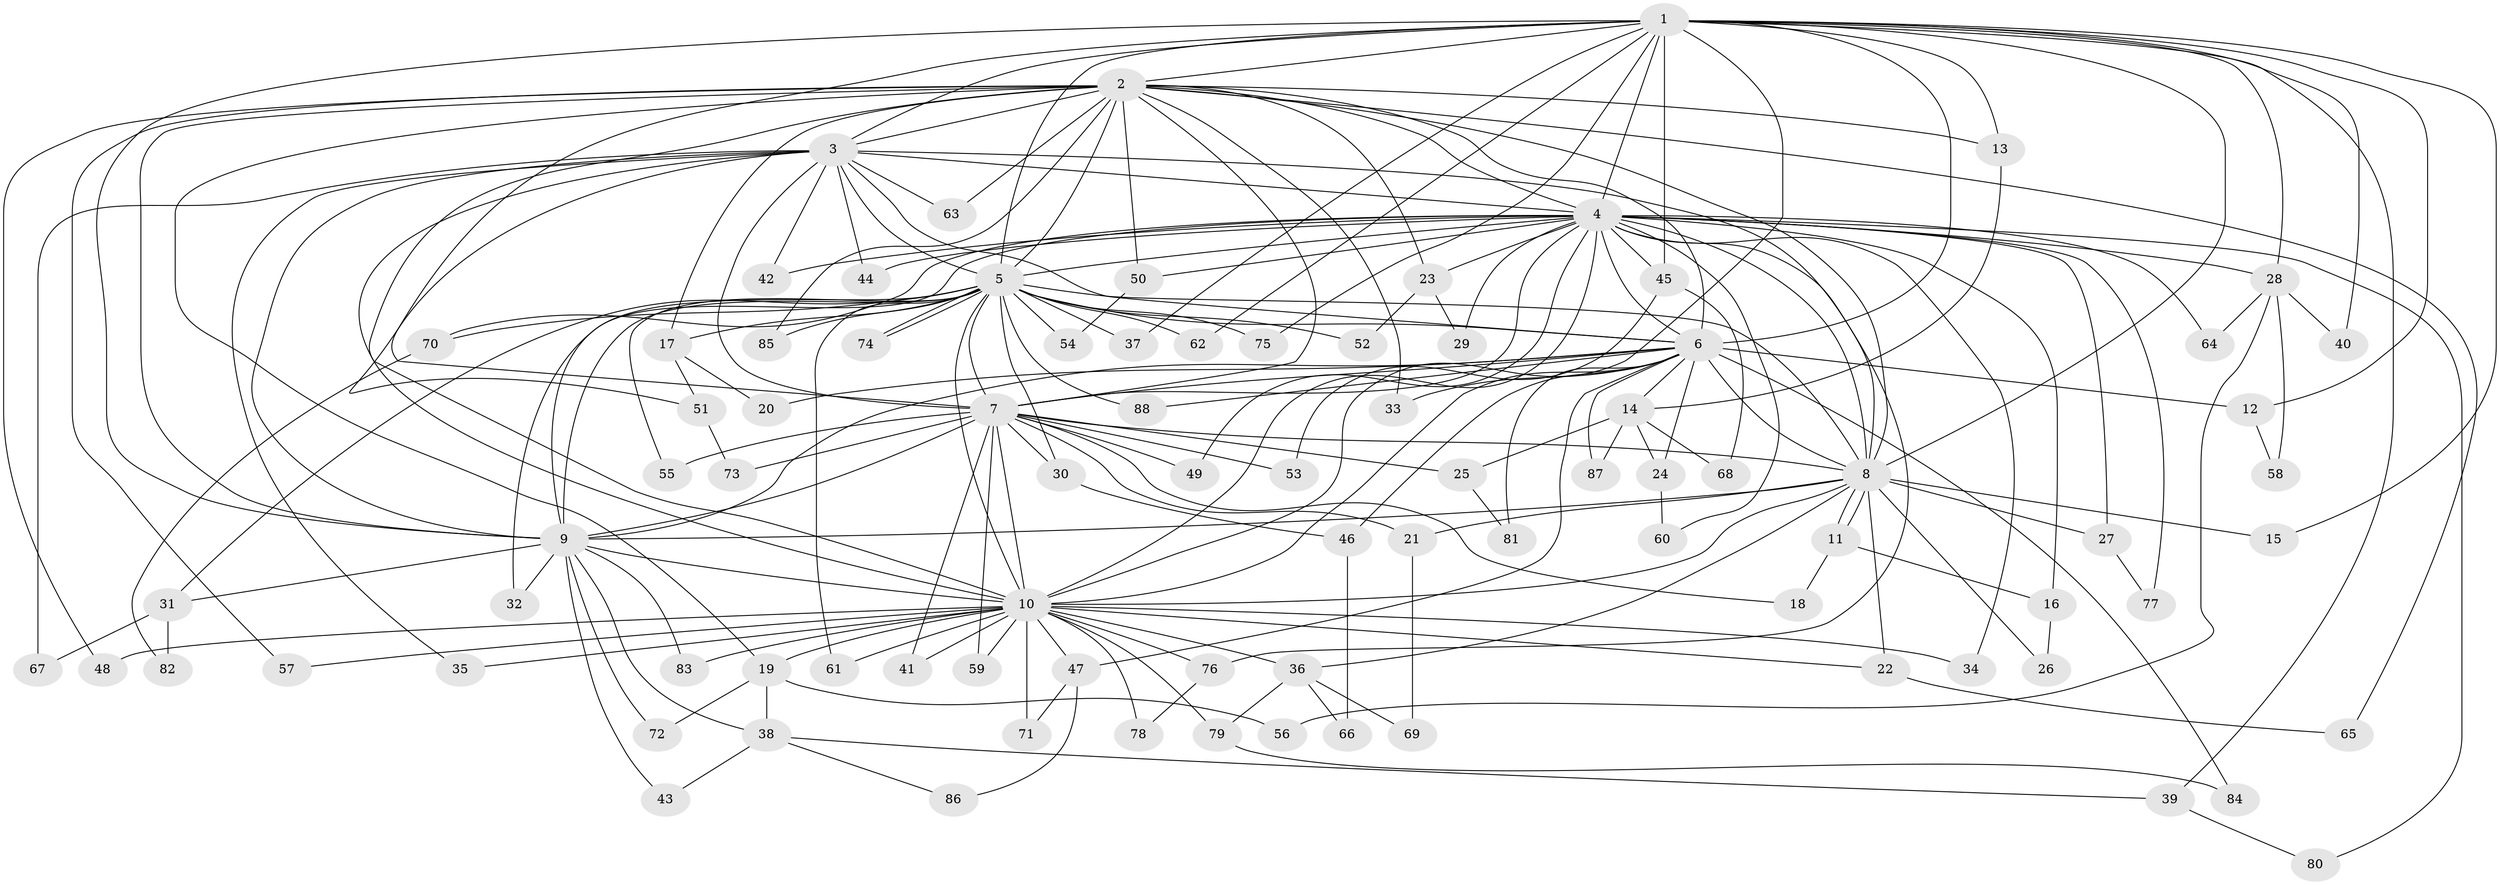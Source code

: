 // coarse degree distribution, {15: 0.02702702702702703, 14: 0.05405405405405406, 18: 0.02702702702702703, 13: 0.08108108108108109, 16: 0.02702702702702703, 12: 0.02702702702702703, 11: 0.02702702702702703, 3: 0.1891891891891892, 6: 0.05405405405405406, 7: 0.08108108108108109, 9: 0.02702702702702703, 2: 0.2972972972972973, 5: 0.02702702702702703, 4: 0.02702702702702703, 1: 0.02702702702702703}
// Generated by graph-tools (version 1.1) at 2025/49/03/04/25 22:49:43]
// undirected, 88 vertices, 201 edges
graph export_dot {
  node [color=gray90,style=filled];
  1;
  2;
  3;
  4;
  5;
  6;
  7;
  8;
  9;
  10;
  11;
  12;
  13;
  14;
  15;
  16;
  17;
  18;
  19;
  20;
  21;
  22;
  23;
  24;
  25;
  26;
  27;
  28;
  29;
  30;
  31;
  32;
  33;
  34;
  35;
  36;
  37;
  38;
  39;
  40;
  41;
  42;
  43;
  44;
  45;
  46;
  47;
  48;
  49;
  50;
  51;
  52;
  53;
  54;
  55;
  56;
  57;
  58;
  59;
  60;
  61;
  62;
  63;
  64;
  65;
  66;
  67;
  68;
  69;
  70;
  71;
  72;
  73;
  74;
  75;
  76;
  77;
  78;
  79;
  80;
  81;
  82;
  83;
  84;
  85;
  86;
  87;
  88;
  1 -- 2;
  1 -- 3;
  1 -- 4;
  1 -- 5;
  1 -- 6;
  1 -- 7;
  1 -- 8;
  1 -- 9;
  1 -- 10;
  1 -- 12;
  1 -- 13;
  1 -- 15;
  1 -- 28;
  1 -- 37;
  1 -- 39;
  1 -- 40;
  1 -- 45;
  1 -- 62;
  1 -- 75;
  2 -- 3;
  2 -- 4;
  2 -- 5;
  2 -- 6;
  2 -- 7;
  2 -- 8;
  2 -- 9;
  2 -- 10;
  2 -- 13;
  2 -- 17;
  2 -- 19;
  2 -- 23;
  2 -- 33;
  2 -- 48;
  2 -- 50;
  2 -- 57;
  2 -- 63;
  2 -- 65;
  2 -- 85;
  3 -- 4;
  3 -- 5;
  3 -- 6;
  3 -- 7;
  3 -- 8;
  3 -- 9;
  3 -- 10;
  3 -- 35;
  3 -- 42;
  3 -- 44;
  3 -- 51;
  3 -- 63;
  3 -- 67;
  4 -- 5;
  4 -- 6;
  4 -- 7;
  4 -- 8;
  4 -- 9;
  4 -- 10;
  4 -- 16;
  4 -- 23;
  4 -- 27;
  4 -- 28;
  4 -- 29;
  4 -- 34;
  4 -- 42;
  4 -- 44;
  4 -- 45;
  4 -- 49;
  4 -- 50;
  4 -- 60;
  4 -- 64;
  4 -- 70;
  4 -- 76;
  4 -- 77;
  4 -- 80;
  5 -- 6;
  5 -- 7;
  5 -- 8;
  5 -- 9;
  5 -- 10;
  5 -- 17;
  5 -- 30;
  5 -- 31;
  5 -- 32;
  5 -- 37;
  5 -- 52;
  5 -- 54;
  5 -- 55;
  5 -- 61;
  5 -- 62;
  5 -- 70;
  5 -- 74;
  5 -- 74;
  5 -- 75;
  5 -- 85;
  5 -- 88;
  6 -- 7;
  6 -- 8;
  6 -- 9;
  6 -- 10;
  6 -- 12;
  6 -- 14;
  6 -- 20;
  6 -- 24;
  6 -- 33;
  6 -- 46;
  6 -- 47;
  6 -- 81;
  6 -- 84;
  6 -- 87;
  6 -- 88;
  7 -- 8;
  7 -- 9;
  7 -- 10;
  7 -- 18;
  7 -- 21;
  7 -- 25;
  7 -- 30;
  7 -- 41;
  7 -- 49;
  7 -- 53;
  7 -- 55;
  7 -- 59;
  7 -- 73;
  8 -- 9;
  8 -- 10;
  8 -- 11;
  8 -- 11;
  8 -- 15;
  8 -- 21;
  8 -- 22;
  8 -- 26;
  8 -- 27;
  8 -- 36;
  9 -- 10;
  9 -- 31;
  9 -- 32;
  9 -- 38;
  9 -- 43;
  9 -- 72;
  9 -- 83;
  10 -- 19;
  10 -- 22;
  10 -- 34;
  10 -- 35;
  10 -- 36;
  10 -- 41;
  10 -- 47;
  10 -- 48;
  10 -- 57;
  10 -- 59;
  10 -- 61;
  10 -- 71;
  10 -- 76;
  10 -- 78;
  10 -- 79;
  10 -- 83;
  11 -- 16;
  11 -- 18;
  12 -- 58;
  13 -- 14;
  14 -- 24;
  14 -- 25;
  14 -- 68;
  14 -- 87;
  16 -- 26;
  17 -- 20;
  17 -- 51;
  19 -- 38;
  19 -- 56;
  19 -- 72;
  21 -- 69;
  22 -- 65;
  23 -- 29;
  23 -- 52;
  24 -- 60;
  25 -- 81;
  27 -- 77;
  28 -- 40;
  28 -- 56;
  28 -- 58;
  28 -- 64;
  30 -- 46;
  31 -- 67;
  31 -- 82;
  36 -- 66;
  36 -- 69;
  36 -- 79;
  38 -- 39;
  38 -- 43;
  38 -- 86;
  39 -- 80;
  45 -- 53;
  45 -- 68;
  46 -- 66;
  47 -- 71;
  47 -- 86;
  50 -- 54;
  51 -- 73;
  70 -- 82;
  76 -- 78;
  79 -- 84;
}
